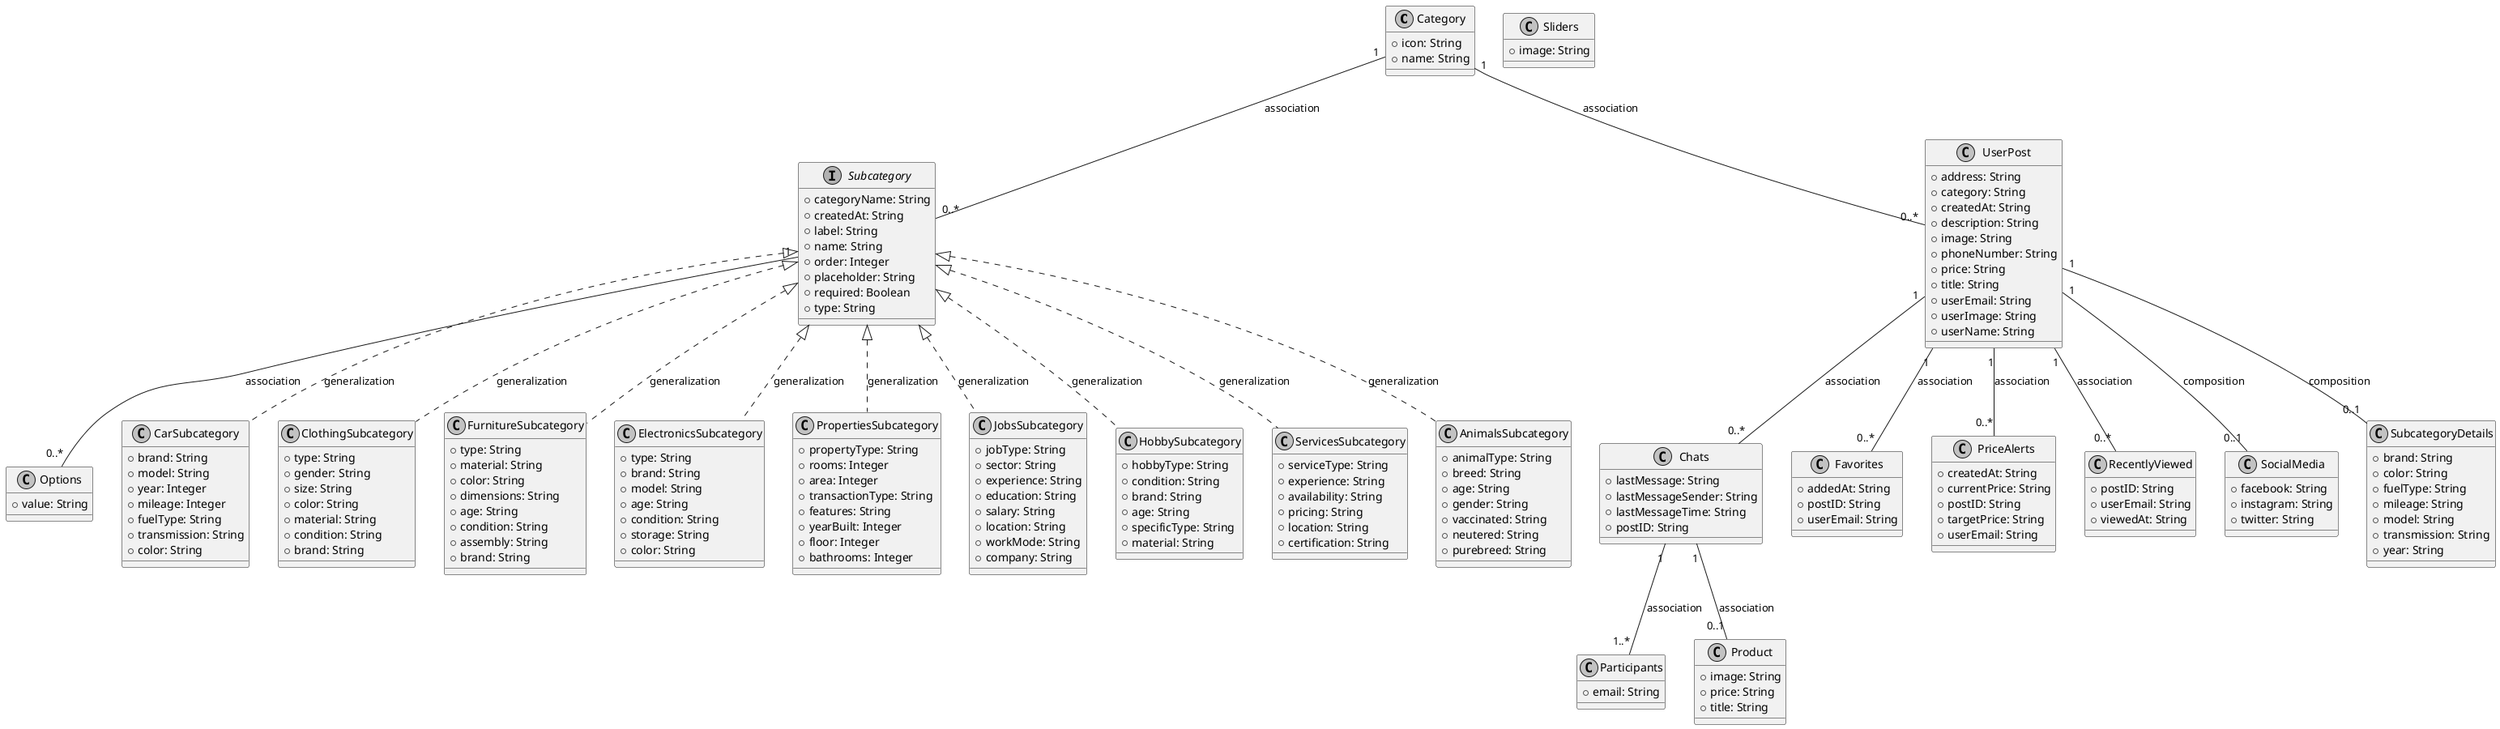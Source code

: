 @startuml ddc_diagram
skinparam monochrome true

' Entités principales
class Category {
  +icon: String
  +name: String
}

class Chats {
  +lastMessage: String
  +lastMessageSender: String
  +lastMessageTime: String
  +postID: String
}

class Participants {
  +email: String
}

class Product {
  +image: String
  +price: String
  +title: String
}

class Favorites {
  +addedAt: String
  +postID: String
  +userEmail: String
}

class PriceAlerts {
  +createdAt: String
  +currentPrice: String
  +postID: String
  +targetPrice: String
  +userEmail: String
}

class RecentlyViewed {
  +postID: String
  +userEmail: String
  +viewedAt: String
}

class Sliders {
  +image: String
}

interface Subcategory {
  +categoryName: String
  +createdAt: String
  +label: String
  +name: String
  +order: Integer
  +placeholder: String
  +required: Boolean
  +type: String
}

class Options {
  +value: String
}

class UserPost {
  +address: String
  +category: String
  +createdAt: String
  +description: String
  +image: String
  +phoneNumber: String
  +price: String
  +title: String
  +userEmail: String
  +userImage: String
  +userName: String
}

class SocialMedia {
  +facebook: String
  +instagram: String
  +twitter: String
}

class SubcategoryDetails {
  +brand: String
  +color: String
  +fuelType: String
  +mileage: String
  +model: String
  +transmission: String
  +year: String
}

' Sous-catégories spécifiques
class CarSubcategory {
  +brand: String
  +model: String
  +year: Integer
  +mileage: Integer
  +fuelType: String
  +transmission: String
  +color: String
}

class ClothingSubcategory {
  +type: String
  +gender: String
  +size: String
  +color: String
  +material: String
  +condition: String
  +brand: String
}

class FurnitureSubcategory {
  +type: String
  +material: String
  +color: String
  +dimensions: String
  +age: String
  +condition: String
  +assembly: String
  +brand: String
}

class ElectronicsSubcategory {
  +type: String
  +brand: String
  +model: String
  +age: String
  +condition: String
  +storage: String
  +color: String
}

class PropertiesSubcategory {
  +propertyType: String
  +rooms: Integer
  +area: Integer
  +transactionType: String
  +features: String
  +yearBuilt: Integer
  +floor: Integer
  +bathrooms: Integer
}

class JobsSubcategory {
  +jobType: String
  +sector: String
  +experience: String
  +education: String
  +salary: String
  +location: String
  +workMode: String
  +company: String
}

class HobbySubcategory {
  +hobbyType: String
  +condition: String
  +brand: String
  +age: String
  +specificType: String
  +material: String
}

class ServicesSubcategory {
  +serviceType: String
  +experience: String
  +availability: String
  +pricing: String
  +location: String
  +certification: String
}

class AnimalsSubcategory {
  +animalType: String
  +breed: String
  +age: String
  +gender: String
  +vaccinated: String
  +neutered: String
  +purebreed: String
}

' Relations avec notations UML classiques
Category "1" -- "0..*" UserPost : association
Category "1" -- "0..*" Subcategory : association
UserPost "1" -- "0..*" Chats : association
UserPost "1" -- "0..*" Favorites : association
UserPost "1" -- "0..*" PriceAlerts : association
UserPost "1" -- "0..*" RecentlyViewed : association
Chats "1" -- "1..*" Participants : association
Chats "1" -- "0..1" Product : association
Subcategory "1" -- "0..*" Options : association
UserPost "1" -- "0..1" SubcategoryDetails : composition
UserPost "1" -- "0..1" SocialMedia : composition
Subcategory <|.. CarSubcategory : generalization
Subcategory <|.. ClothingSubcategory : generalization
Subcategory <|.. FurnitureSubcategory : generalization
Subcategory <|.. ElectronicsSubcategory : generalization
Subcategory <|.. PropertiesSubcategory : generalization
Subcategory <|.. JobsSubcategory : generalization
Subcategory <|.. HobbySubcategory : generalization
Subcategory <|.. ServicesSubcategory : generalization
Subcategory <|.. AnimalsSubcategory : generalization

@enduml